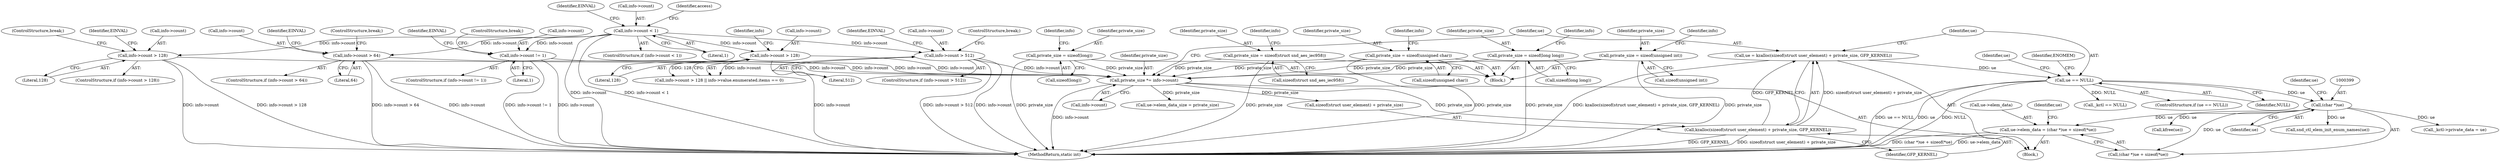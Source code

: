 digraph "0_linux_82262a46627bebb0febcc26664746c25cef08563@integer" {
"1000393" [label="(Call,ue->elem_data = (char *)ue + sizeof(*ue))"];
"1000398" [label="(Call,(char *)ue)"];
"1000369" [label="(Call,ue == NULL)"];
"1000360" [label="(Call,ue = kzalloc(sizeof(struct user_element) + private_size, GFP_KERNEL))"];
"1000362" [label="(Call,kzalloc(sizeof(struct user_element) + private_size, GFP_KERNEL))"];
"1000355" [label="(Call,private_size *= info->count)"];
"1000327" [label="(Call,info->count > 512)"];
"1000119" [label="(Call,info->count < 1)"];
"1000272" [label="(Call,info->count > 128)"];
"1000287" [label="(Call,info->count > 64)"];
"1000342" [label="(Call,info->count != 1)"];
"1000303" [label="(Call,info->count > 128)"];
"1000297" [label="(Call,private_size = sizeof(unsigned int))"];
"1000267" [label="(Call,private_size = sizeof(long))"];
"1000337" [label="(Call,private_size = sizeof(struct snd_aes_iec958))"];
"1000322" [label="(Call,private_size = sizeof(unsigned char))"];
"1000282" [label="(Call,private_size = sizeof(long long))"];
"1000272" [label="(Call,info->count > 128)"];
"1000343" [label="(Call,info->count)"];
"1000377" [label="(Identifier,ue)"];
"1000304" [label="(Call,info->count)"];
"1000397" [label="(Call,(char *)ue + sizeof(*ue))"];
"1000126" [label="(Identifier,EINVAL)"];
"1000356" [label="(Identifier,private_size)"];
"1000374" [label="(Identifier,ENOMEM)"];
"1000331" [label="(Literal,512)"];
"1000118" [label="(ControlStructure,if (info->count < 1))"];
"1000326" [label="(ControlStructure,if (info->count > 512))"];
"1000323" [label="(Identifier,private_size)"];
"1000398" [label="(Call,(char *)ue)"];
"1000104" [label="(Block,)"];
"1000307" [label="(Literal,128)"];
"1000456" [label="(Call,_kctl->private_data = ue)"];
"1000370" [label="(Identifier,ue)"];
"1000362" [label="(Call,kzalloc(sizeof(struct user_element) + private_size, GFP_KERNEL))"];
"1000123" [label="(Literal,1)"];
"1000284" [label="(Call,sizeof(long long))"];
"1000268" [label="(Identifier,private_size)"];
"1000400" [label="(Identifier,ue)"];
"1000322" [label="(Call,private_size = sizeof(unsigned char))"];
"1000346" [label="(Literal,1)"];
"1000294" [label="(Identifier,EINVAL)"];
"1000443" [label="(Call,_kctl == NULL)"];
"1000291" [label="(Literal,64)"];
"1000287" [label="(Call,info->count > 64)"];
"1000394" [label="(Call,ue->elem_data)"];
"1000406" [label="(Identifier,ue)"];
"1000451" [label="(Call,kfree(ue))"];
"1000403" [label="(Identifier,ue)"];
"1000279" [label="(Identifier,EINVAL)"];
"1000349" [label="(Identifier,EINVAL)"];
"1000282" [label="(Call,private_size = sizeof(long long))"];
"1000361" [label="(Identifier,ue)"];
"1000264" [label="(Block,)"];
"1000120" [label="(Call,info->count)"];
"1000295" [label="(ControlStructure,break;)"];
"1000302" [label="(Call,info->count > 128 || info->value.enumerated.items == 0)"];
"1000297" [label="(Call,private_size = sizeof(unsigned int))"];
"1000327" [label="(Call,info->count > 512)"];
"1000335" [label="(ControlStructure,break;)"];
"1000299" [label="(Call,sizeof(unsigned int))"];
"1000329" [label="(Identifier,info)"];
"1000305" [label="(Identifier,info)"];
"1000324" [label="(Call,sizeof(unsigned char))"];
"1000369" [label="(Call,ue == NULL)"];
"1000276" [label="(Literal,128)"];
"1000271" [label="(ControlStructure,if (info->count > 128))"];
"1000342" [label="(Call,info->count != 1)"];
"1000288" [label="(Call,info->count)"];
"1000404" [label="(Call,ue->elem_data_size = private_size)"];
"1000341" [label="(ControlStructure,if (info->count != 1))"];
"1000119" [label="(Call,info->count < 1)"];
"1000273" [label="(Call,info->count)"];
"1000338" [label="(Identifier,private_size)"];
"1000344" [label="(Identifier,info)"];
"1000357" [label="(Call,info->count)"];
"1000393" [label="(Call,ue->elem_data = (char *)ue + sizeof(*ue))"];
"1000355" [label="(Call,private_size *= info->count)"];
"1000312" [label="(Identifier,info)"];
"1000363" [label="(Call,sizeof(struct user_element) + private_size)"];
"1000420" [label="(Call,snd_ctl_elem_init_enum_names(ue))"];
"1000368" [label="(ControlStructure,if (ue == NULL))"];
"1000360" [label="(Call,ue = kzalloc(sizeof(struct user_element) + private_size, GFP_KERNEL))"];
"1000280" [label="(ControlStructure,break;)"];
"1000508" [label="(MethodReturn,static int)"];
"1000289" [label="(Identifier,info)"];
"1000367" [label="(Identifier,GFP_KERNEL)"];
"1000371" [label="(Identifier,NULL)"];
"1000267" [label="(Call,private_size = sizeof(long))"];
"1000128" [label="(Identifier,access)"];
"1000303" [label="(Call,info->count > 128)"];
"1000334" [label="(Identifier,EINVAL)"];
"1000283" [label="(Identifier,private_size)"];
"1000269" [label="(Call,sizeof(long))"];
"1000350" [label="(ControlStructure,break;)"];
"1000274" [label="(Identifier,info)"];
"1000298" [label="(Identifier,private_size)"];
"1000339" [label="(Call,sizeof(struct snd_aes_iec958))"];
"1000286" [label="(ControlStructure,if (info->count > 64))"];
"1000328" [label="(Call,info->count)"];
"1000337" [label="(Call,private_size = sizeof(struct snd_aes_iec958))"];
"1000393" -> "1000104"  [label="AST: "];
"1000393" -> "1000397"  [label="CFG: "];
"1000394" -> "1000393"  [label="AST: "];
"1000397" -> "1000393"  [label="AST: "];
"1000406" -> "1000393"  [label="CFG: "];
"1000393" -> "1000508"  [label="DDG: (char *)ue + sizeof(*ue)"];
"1000393" -> "1000508"  [label="DDG: ue->elem_data"];
"1000398" -> "1000393"  [label="DDG: ue"];
"1000398" -> "1000397"  [label="AST: "];
"1000398" -> "1000400"  [label="CFG: "];
"1000399" -> "1000398"  [label="AST: "];
"1000400" -> "1000398"  [label="AST: "];
"1000403" -> "1000398"  [label="CFG: "];
"1000398" -> "1000397"  [label="DDG: ue"];
"1000369" -> "1000398"  [label="DDG: ue"];
"1000398" -> "1000420"  [label="DDG: ue"];
"1000398" -> "1000451"  [label="DDG: ue"];
"1000398" -> "1000456"  [label="DDG: ue"];
"1000369" -> "1000368"  [label="AST: "];
"1000369" -> "1000371"  [label="CFG: "];
"1000370" -> "1000369"  [label="AST: "];
"1000371" -> "1000369"  [label="AST: "];
"1000374" -> "1000369"  [label="CFG: "];
"1000377" -> "1000369"  [label="CFG: "];
"1000369" -> "1000508"  [label="DDG: ue == NULL"];
"1000369" -> "1000508"  [label="DDG: ue"];
"1000369" -> "1000508"  [label="DDG: NULL"];
"1000360" -> "1000369"  [label="DDG: ue"];
"1000369" -> "1000443"  [label="DDG: NULL"];
"1000360" -> "1000104"  [label="AST: "];
"1000360" -> "1000362"  [label="CFG: "];
"1000361" -> "1000360"  [label="AST: "];
"1000362" -> "1000360"  [label="AST: "];
"1000370" -> "1000360"  [label="CFG: "];
"1000360" -> "1000508"  [label="DDG: kzalloc(sizeof(struct user_element) + private_size, GFP_KERNEL)"];
"1000362" -> "1000360"  [label="DDG: sizeof(struct user_element) + private_size"];
"1000362" -> "1000360"  [label="DDG: GFP_KERNEL"];
"1000362" -> "1000367"  [label="CFG: "];
"1000363" -> "1000362"  [label="AST: "];
"1000367" -> "1000362"  [label="AST: "];
"1000362" -> "1000508"  [label="DDG: GFP_KERNEL"];
"1000362" -> "1000508"  [label="DDG: sizeof(struct user_element) + private_size"];
"1000355" -> "1000362"  [label="DDG: private_size"];
"1000355" -> "1000104"  [label="AST: "];
"1000355" -> "1000357"  [label="CFG: "];
"1000356" -> "1000355"  [label="AST: "];
"1000357" -> "1000355"  [label="AST: "];
"1000361" -> "1000355"  [label="CFG: "];
"1000355" -> "1000508"  [label="DDG: info->count"];
"1000327" -> "1000355"  [label="DDG: info->count"];
"1000272" -> "1000355"  [label="DDG: info->count"];
"1000287" -> "1000355"  [label="DDG: info->count"];
"1000342" -> "1000355"  [label="DDG: info->count"];
"1000303" -> "1000355"  [label="DDG: info->count"];
"1000297" -> "1000355"  [label="DDG: private_size"];
"1000267" -> "1000355"  [label="DDG: private_size"];
"1000337" -> "1000355"  [label="DDG: private_size"];
"1000322" -> "1000355"  [label="DDG: private_size"];
"1000282" -> "1000355"  [label="DDG: private_size"];
"1000355" -> "1000363"  [label="DDG: private_size"];
"1000355" -> "1000404"  [label="DDG: private_size"];
"1000327" -> "1000326"  [label="AST: "];
"1000327" -> "1000331"  [label="CFG: "];
"1000328" -> "1000327"  [label="AST: "];
"1000331" -> "1000327"  [label="AST: "];
"1000334" -> "1000327"  [label="CFG: "];
"1000335" -> "1000327"  [label="CFG: "];
"1000327" -> "1000508"  [label="DDG: info->count"];
"1000327" -> "1000508"  [label="DDG: info->count > 512"];
"1000119" -> "1000327"  [label="DDG: info->count"];
"1000119" -> "1000118"  [label="AST: "];
"1000119" -> "1000123"  [label="CFG: "];
"1000120" -> "1000119"  [label="AST: "];
"1000123" -> "1000119"  [label="AST: "];
"1000126" -> "1000119"  [label="CFG: "];
"1000128" -> "1000119"  [label="CFG: "];
"1000119" -> "1000508"  [label="DDG: info->count"];
"1000119" -> "1000508"  [label="DDG: info->count < 1"];
"1000119" -> "1000272"  [label="DDG: info->count"];
"1000119" -> "1000287"  [label="DDG: info->count"];
"1000119" -> "1000303"  [label="DDG: info->count"];
"1000119" -> "1000342"  [label="DDG: info->count"];
"1000272" -> "1000271"  [label="AST: "];
"1000272" -> "1000276"  [label="CFG: "];
"1000273" -> "1000272"  [label="AST: "];
"1000276" -> "1000272"  [label="AST: "];
"1000279" -> "1000272"  [label="CFG: "];
"1000280" -> "1000272"  [label="CFG: "];
"1000272" -> "1000508"  [label="DDG: info->count"];
"1000272" -> "1000508"  [label="DDG: info->count > 128"];
"1000287" -> "1000286"  [label="AST: "];
"1000287" -> "1000291"  [label="CFG: "];
"1000288" -> "1000287"  [label="AST: "];
"1000291" -> "1000287"  [label="AST: "];
"1000294" -> "1000287"  [label="CFG: "];
"1000295" -> "1000287"  [label="CFG: "];
"1000287" -> "1000508"  [label="DDG: info->count > 64"];
"1000287" -> "1000508"  [label="DDG: info->count"];
"1000342" -> "1000341"  [label="AST: "];
"1000342" -> "1000346"  [label="CFG: "];
"1000343" -> "1000342"  [label="AST: "];
"1000346" -> "1000342"  [label="AST: "];
"1000349" -> "1000342"  [label="CFG: "];
"1000350" -> "1000342"  [label="CFG: "];
"1000342" -> "1000508"  [label="DDG: info->count"];
"1000342" -> "1000508"  [label="DDG: info->count != 1"];
"1000303" -> "1000302"  [label="AST: "];
"1000303" -> "1000307"  [label="CFG: "];
"1000304" -> "1000303"  [label="AST: "];
"1000307" -> "1000303"  [label="AST: "];
"1000312" -> "1000303"  [label="CFG: "];
"1000302" -> "1000303"  [label="CFG: "];
"1000303" -> "1000508"  [label="DDG: info->count"];
"1000303" -> "1000302"  [label="DDG: info->count"];
"1000303" -> "1000302"  [label="DDG: 128"];
"1000297" -> "1000264"  [label="AST: "];
"1000297" -> "1000299"  [label="CFG: "];
"1000298" -> "1000297"  [label="AST: "];
"1000299" -> "1000297"  [label="AST: "];
"1000305" -> "1000297"  [label="CFG: "];
"1000297" -> "1000508"  [label="DDG: private_size"];
"1000267" -> "1000264"  [label="AST: "];
"1000267" -> "1000269"  [label="CFG: "];
"1000268" -> "1000267"  [label="AST: "];
"1000269" -> "1000267"  [label="AST: "];
"1000274" -> "1000267"  [label="CFG: "];
"1000267" -> "1000508"  [label="DDG: private_size"];
"1000337" -> "1000264"  [label="AST: "];
"1000337" -> "1000339"  [label="CFG: "];
"1000338" -> "1000337"  [label="AST: "];
"1000339" -> "1000337"  [label="AST: "];
"1000344" -> "1000337"  [label="CFG: "];
"1000337" -> "1000508"  [label="DDG: private_size"];
"1000322" -> "1000264"  [label="AST: "];
"1000322" -> "1000324"  [label="CFG: "];
"1000323" -> "1000322"  [label="AST: "];
"1000324" -> "1000322"  [label="AST: "];
"1000329" -> "1000322"  [label="CFG: "];
"1000322" -> "1000508"  [label="DDG: private_size"];
"1000282" -> "1000264"  [label="AST: "];
"1000282" -> "1000284"  [label="CFG: "];
"1000283" -> "1000282"  [label="AST: "];
"1000284" -> "1000282"  [label="AST: "];
"1000289" -> "1000282"  [label="CFG: "];
"1000282" -> "1000508"  [label="DDG: private_size"];
}
